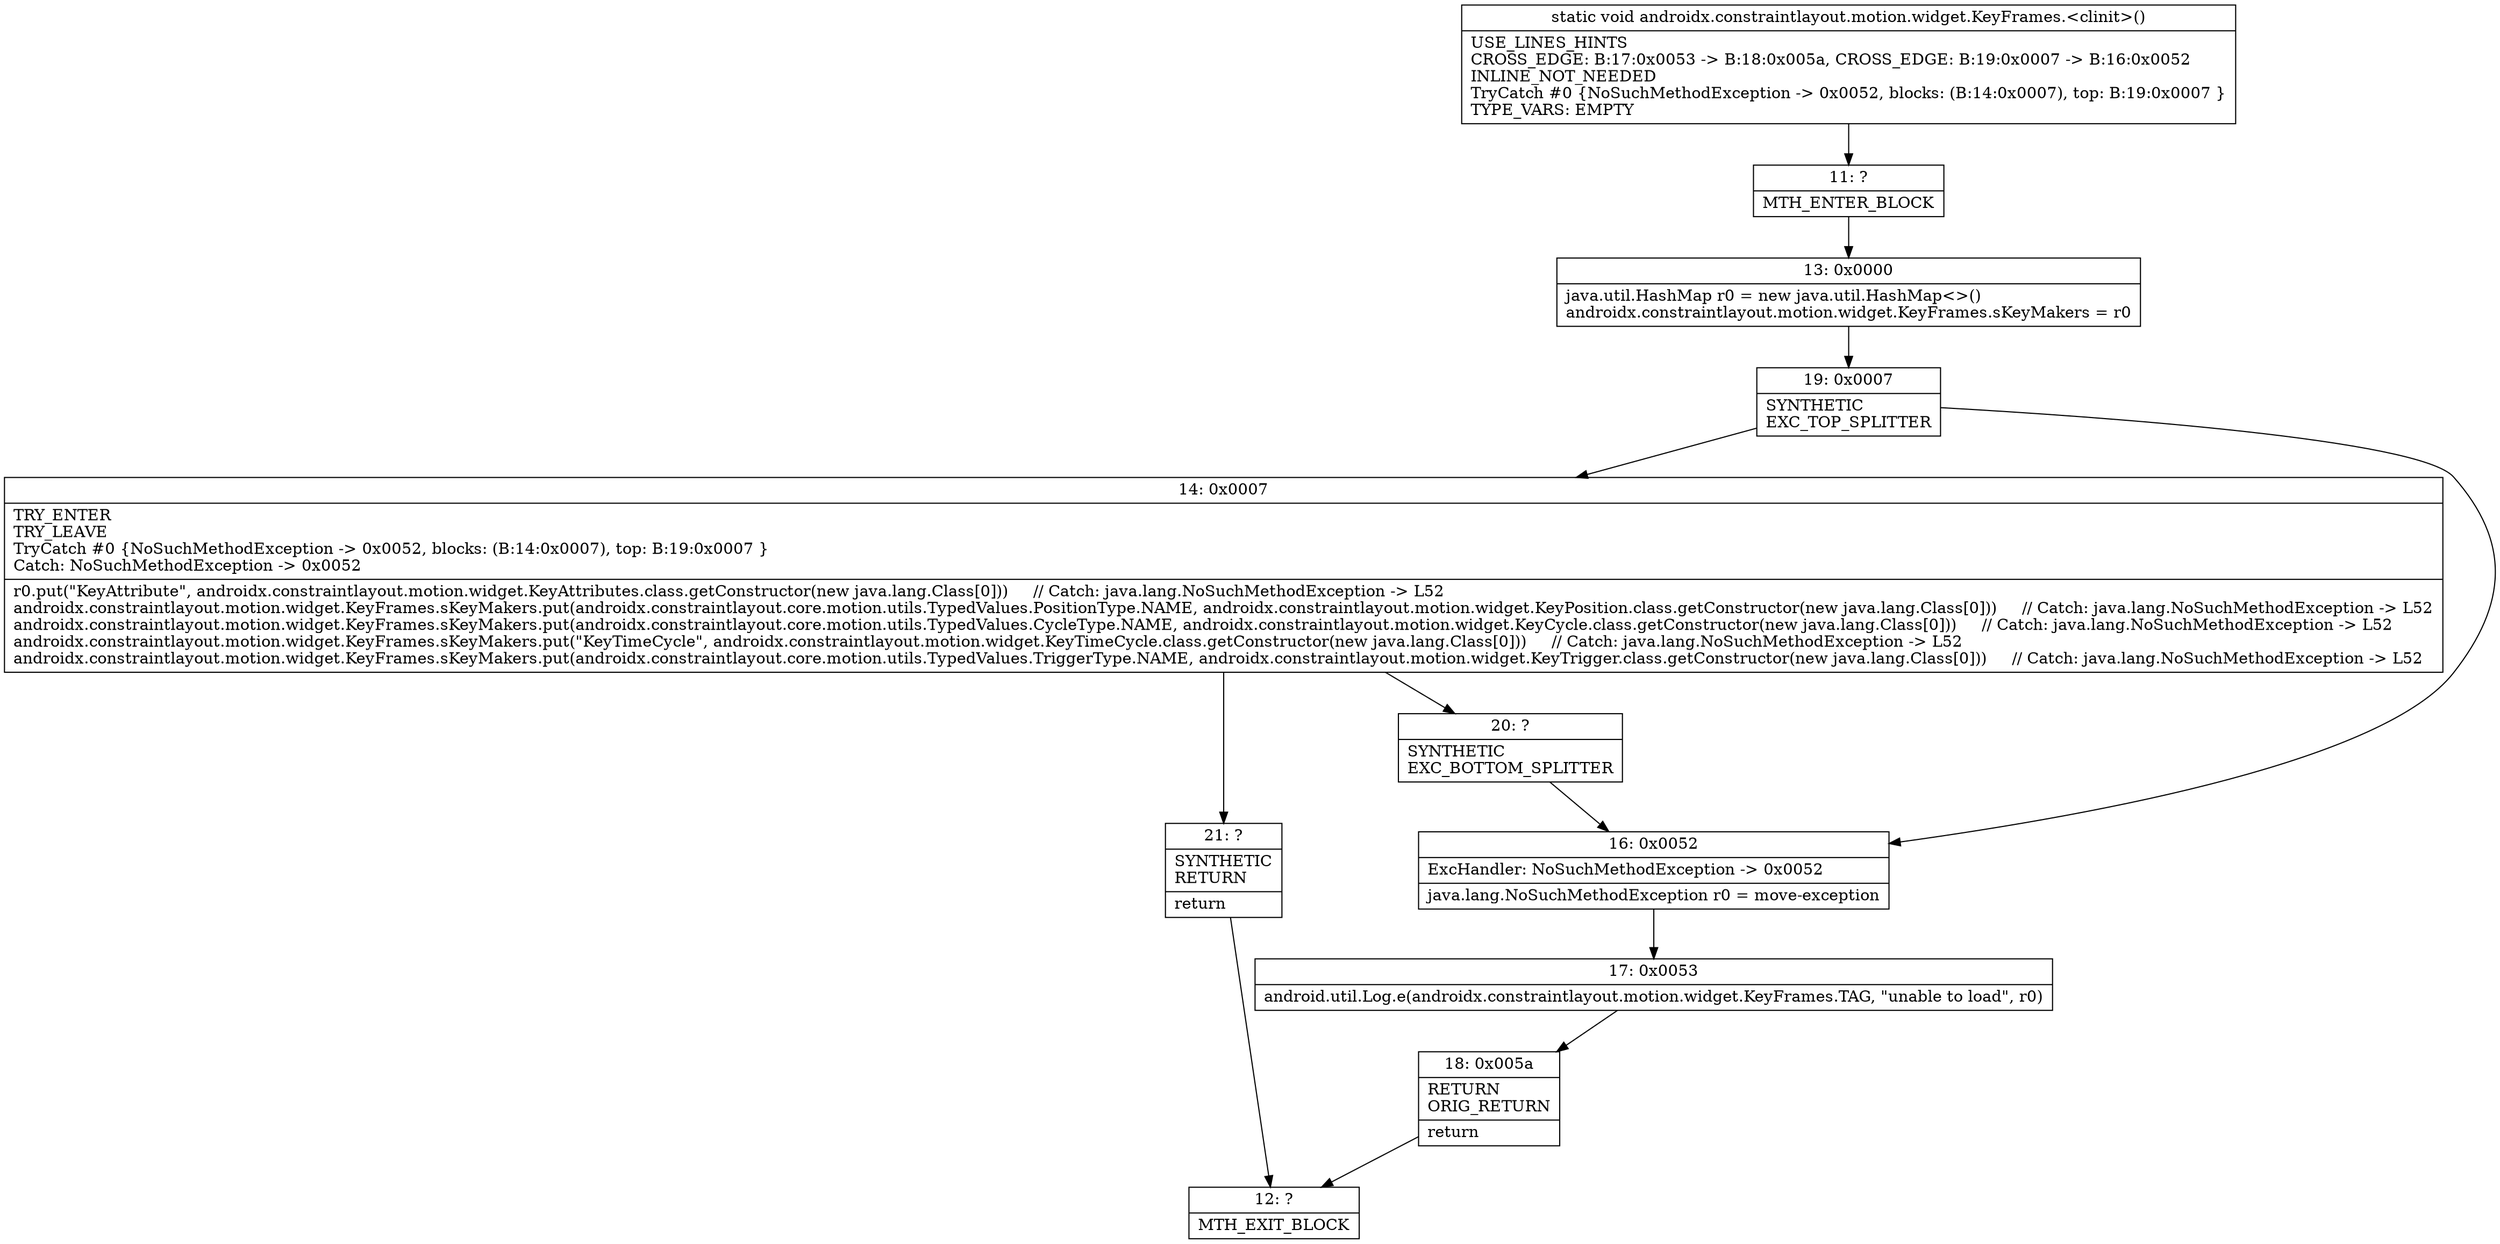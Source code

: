 digraph "CFG forandroidx.constraintlayout.motion.widget.KeyFrames.\<clinit\>()V" {
Node_11 [shape=record,label="{11\:\ ?|MTH_ENTER_BLOCK\l}"];
Node_13 [shape=record,label="{13\:\ 0x0000|java.util.HashMap r0 = new java.util.HashMap\<\>()\landroidx.constraintlayout.motion.widget.KeyFrames.sKeyMakers = r0\l}"];
Node_19 [shape=record,label="{19\:\ 0x0007|SYNTHETIC\lEXC_TOP_SPLITTER\l}"];
Node_14 [shape=record,label="{14\:\ 0x0007|TRY_ENTER\lTRY_LEAVE\lTryCatch #0 \{NoSuchMethodException \-\> 0x0052, blocks: (B:14:0x0007), top: B:19:0x0007 \}\lCatch: NoSuchMethodException \-\> 0x0052\l|r0.put(\"KeyAttribute\", androidx.constraintlayout.motion.widget.KeyAttributes.class.getConstructor(new java.lang.Class[0]))     \/\/ Catch: java.lang.NoSuchMethodException \-\> L52\landroidx.constraintlayout.motion.widget.KeyFrames.sKeyMakers.put(androidx.constraintlayout.core.motion.utils.TypedValues.PositionType.NAME, androidx.constraintlayout.motion.widget.KeyPosition.class.getConstructor(new java.lang.Class[0]))     \/\/ Catch: java.lang.NoSuchMethodException \-\> L52\landroidx.constraintlayout.motion.widget.KeyFrames.sKeyMakers.put(androidx.constraintlayout.core.motion.utils.TypedValues.CycleType.NAME, androidx.constraintlayout.motion.widget.KeyCycle.class.getConstructor(new java.lang.Class[0]))     \/\/ Catch: java.lang.NoSuchMethodException \-\> L52\landroidx.constraintlayout.motion.widget.KeyFrames.sKeyMakers.put(\"KeyTimeCycle\", androidx.constraintlayout.motion.widget.KeyTimeCycle.class.getConstructor(new java.lang.Class[0]))     \/\/ Catch: java.lang.NoSuchMethodException \-\> L52\landroidx.constraintlayout.motion.widget.KeyFrames.sKeyMakers.put(androidx.constraintlayout.core.motion.utils.TypedValues.TriggerType.NAME, androidx.constraintlayout.motion.widget.KeyTrigger.class.getConstructor(new java.lang.Class[0]))     \/\/ Catch: java.lang.NoSuchMethodException \-\> L52\l}"];
Node_20 [shape=record,label="{20\:\ ?|SYNTHETIC\lEXC_BOTTOM_SPLITTER\l}"];
Node_21 [shape=record,label="{21\:\ ?|SYNTHETIC\lRETURN\l|return\l}"];
Node_12 [shape=record,label="{12\:\ ?|MTH_EXIT_BLOCK\l}"];
Node_16 [shape=record,label="{16\:\ 0x0052|ExcHandler: NoSuchMethodException \-\> 0x0052\l|java.lang.NoSuchMethodException r0 = move\-exception\l}"];
Node_17 [shape=record,label="{17\:\ 0x0053|android.util.Log.e(androidx.constraintlayout.motion.widget.KeyFrames.TAG, \"unable to load\", r0)\l}"];
Node_18 [shape=record,label="{18\:\ 0x005a|RETURN\lORIG_RETURN\l|return\l}"];
MethodNode[shape=record,label="{static void androidx.constraintlayout.motion.widget.KeyFrames.\<clinit\>()  | USE_LINES_HINTS\lCROSS_EDGE: B:17:0x0053 \-\> B:18:0x005a, CROSS_EDGE: B:19:0x0007 \-\> B:16:0x0052\lINLINE_NOT_NEEDED\lTryCatch #0 \{NoSuchMethodException \-\> 0x0052, blocks: (B:14:0x0007), top: B:19:0x0007 \}\lTYPE_VARS: EMPTY\l}"];
MethodNode -> Node_11;Node_11 -> Node_13;
Node_13 -> Node_19;
Node_19 -> Node_14;
Node_19 -> Node_16;
Node_14 -> Node_20;
Node_14 -> Node_21;
Node_20 -> Node_16;
Node_21 -> Node_12;
Node_16 -> Node_17;
Node_17 -> Node_18;
Node_18 -> Node_12;
}

